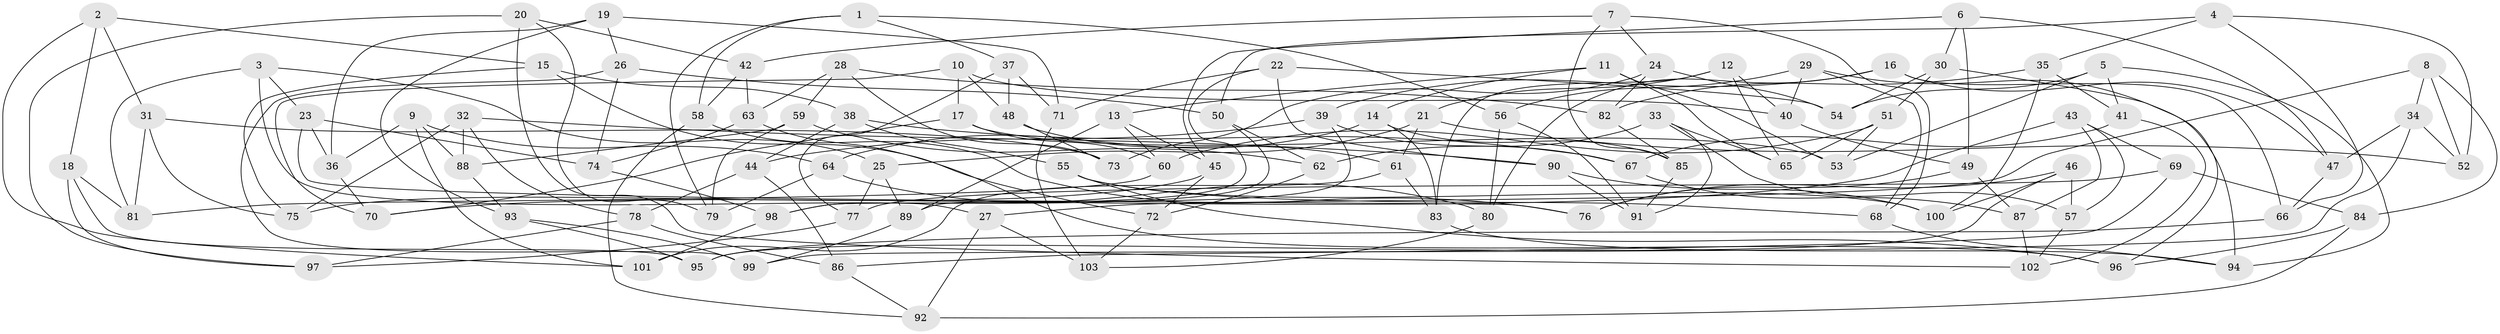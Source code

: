 // coarse degree distribution, {4: 0.5342465753424658, 6: 0.2191780821917808, 3: 0.0684931506849315, 5: 0.1780821917808219}
// Generated by graph-tools (version 1.1) at 2025/38/03/04/25 23:38:16]
// undirected, 103 vertices, 206 edges
graph export_dot {
  node [color=gray90,style=filled];
  1;
  2;
  3;
  4;
  5;
  6;
  7;
  8;
  9;
  10;
  11;
  12;
  13;
  14;
  15;
  16;
  17;
  18;
  19;
  20;
  21;
  22;
  23;
  24;
  25;
  26;
  27;
  28;
  29;
  30;
  31;
  32;
  33;
  34;
  35;
  36;
  37;
  38;
  39;
  40;
  41;
  42;
  43;
  44;
  45;
  46;
  47;
  48;
  49;
  50;
  51;
  52;
  53;
  54;
  55;
  56;
  57;
  58;
  59;
  60;
  61;
  62;
  63;
  64;
  65;
  66;
  67;
  68;
  69;
  70;
  71;
  72;
  73;
  74;
  75;
  76;
  77;
  78;
  79;
  80;
  81;
  82;
  83;
  84;
  85;
  86;
  87;
  88;
  89;
  90;
  91;
  92;
  93;
  94;
  95;
  96;
  97;
  98;
  99;
  100;
  101;
  102;
  103;
  1 -- 37;
  1 -- 58;
  1 -- 56;
  1 -- 79;
  2 -- 18;
  2 -- 31;
  2 -- 101;
  2 -- 15;
  3 -- 23;
  3 -- 81;
  3 -- 27;
  3 -- 25;
  4 -- 50;
  4 -- 52;
  4 -- 66;
  4 -- 35;
  5 -- 53;
  5 -- 54;
  5 -- 41;
  5 -- 94;
  6 -- 45;
  6 -- 49;
  6 -- 47;
  6 -- 30;
  7 -- 85;
  7 -- 68;
  7 -- 24;
  7 -- 42;
  8 -- 84;
  8 -- 27;
  8 -- 34;
  8 -- 52;
  9 -- 36;
  9 -- 101;
  9 -- 64;
  9 -- 88;
  10 -- 70;
  10 -- 40;
  10 -- 48;
  10 -- 17;
  11 -- 53;
  11 -- 14;
  11 -- 65;
  11 -- 13;
  12 -- 65;
  12 -- 83;
  12 -- 21;
  12 -- 40;
  13 -- 89;
  13 -- 45;
  13 -- 60;
  14 -- 83;
  14 -- 85;
  14 -- 64;
  15 -- 75;
  15 -- 72;
  15 -- 38;
  16 -- 66;
  16 -- 39;
  16 -- 80;
  16 -- 47;
  17 -- 70;
  17 -- 60;
  17 -- 53;
  18 -- 95;
  18 -- 97;
  18 -- 81;
  19 -- 71;
  19 -- 36;
  19 -- 93;
  19 -- 26;
  20 -- 79;
  20 -- 102;
  20 -- 42;
  20 -- 97;
  21 -- 61;
  21 -- 52;
  21 -- 25;
  22 -- 90;
  22 -- 54;
  22 -- 71;
  22 -- 98;
  23 -- 36;
  23 -- 76;
  23 -- 74;
  24 -- 73;
  24 -- 82;
  24 -- 54;
  25 -- 77;
  25 -- 89;
  26 -- 99;
  26 -- 74;
  26 -- 50;
  27 -- 103;
  27 -- 92;
  28 -- 59;
  28 -- 82;
  28 -- 63;
  28 -- 73;
  29 -- 94;
  29 -- 68;
  29 -- 56;
  29 -- 40;
  30 -- 51;
  30 -- 96;
  30 -- 54;
  31 -- 73;
  31 -- 81;
  31 -- 75;
  32 -- 75;
  32 -- 88;
  32 -- 90;
  32 -- 78;
  33 -- 91;
  33 -- 65;
  33 -- 57;
  33 -- 62;
  34 -- 52;
  34 -- 47;
  34 -- 99;
  35 -- 41;
  35 -- 82;
  35 -- 100;
  36 -- 70;
  37 -- 48;
  37 -- 77;
  37 -- 71;
  38 -- 55;
  38 -- 44;
  38 -- 67;
  39 -- 89;
  39 -- 67;
  39 -- 44;
  40 -- 49;
  41 -- 67;
  41 -- 102;
  42 -- 63;
  42 -- 58;
  43 -- 70;
  43 -- 69;
  43 -- 87;
  43 -- 57;
  44 -- 78;
  44 -- 86;
  45 -- 75;
  45 -- 72;
  46 -- 76;
  46 -- 57;
  46 -- 100;
  46 -- 95;
  47 -- 66;
  48 -- 61;
  48 -- 73;
  49 -- 76;
  49 -- 87;
  50 -- 98;
  50 -- 62;
  51 -- 65;
  51 -- 53;
  51 -- 60;
  55 -- 100;
  55 -- 68;
  55 -- 96;
  56 -- 80;
  56 -- 91;
  57 -- 102;
  58 -- 92;
  58 -- 76;
  59 -- 62;
  59 -- 79;
  59 -- 88;
  60 -- 81;
  61 -- 83;
  61 -- 101;
  62 -- 72;
  63 -- 96;
  63 -- 74;
  64 -- 80;
  64 -- 79;
  66 -- 95;
  67 -- 87;
  68 -- 94;
  69 -- 84;
  69 -- 86;
  69 -- 77;
  71 -- 103;
  72 -- 103;
  74 -- 98;
  77 -- 97;
  78 -- 97;
  78 -- 86;
  80 -- 103;
  82 -- 85;
  83 -- 94;
  84 -- 92;
  84 -- 96;
  85 -- 91;
  86 -- 92;
  87 -- 102;
  88 -- 93;
  89 -- 99;
  90 -- 91;
  90 -- 100;
  93 -- 99;
  93 -- 95;
  98 -- 101;
}
